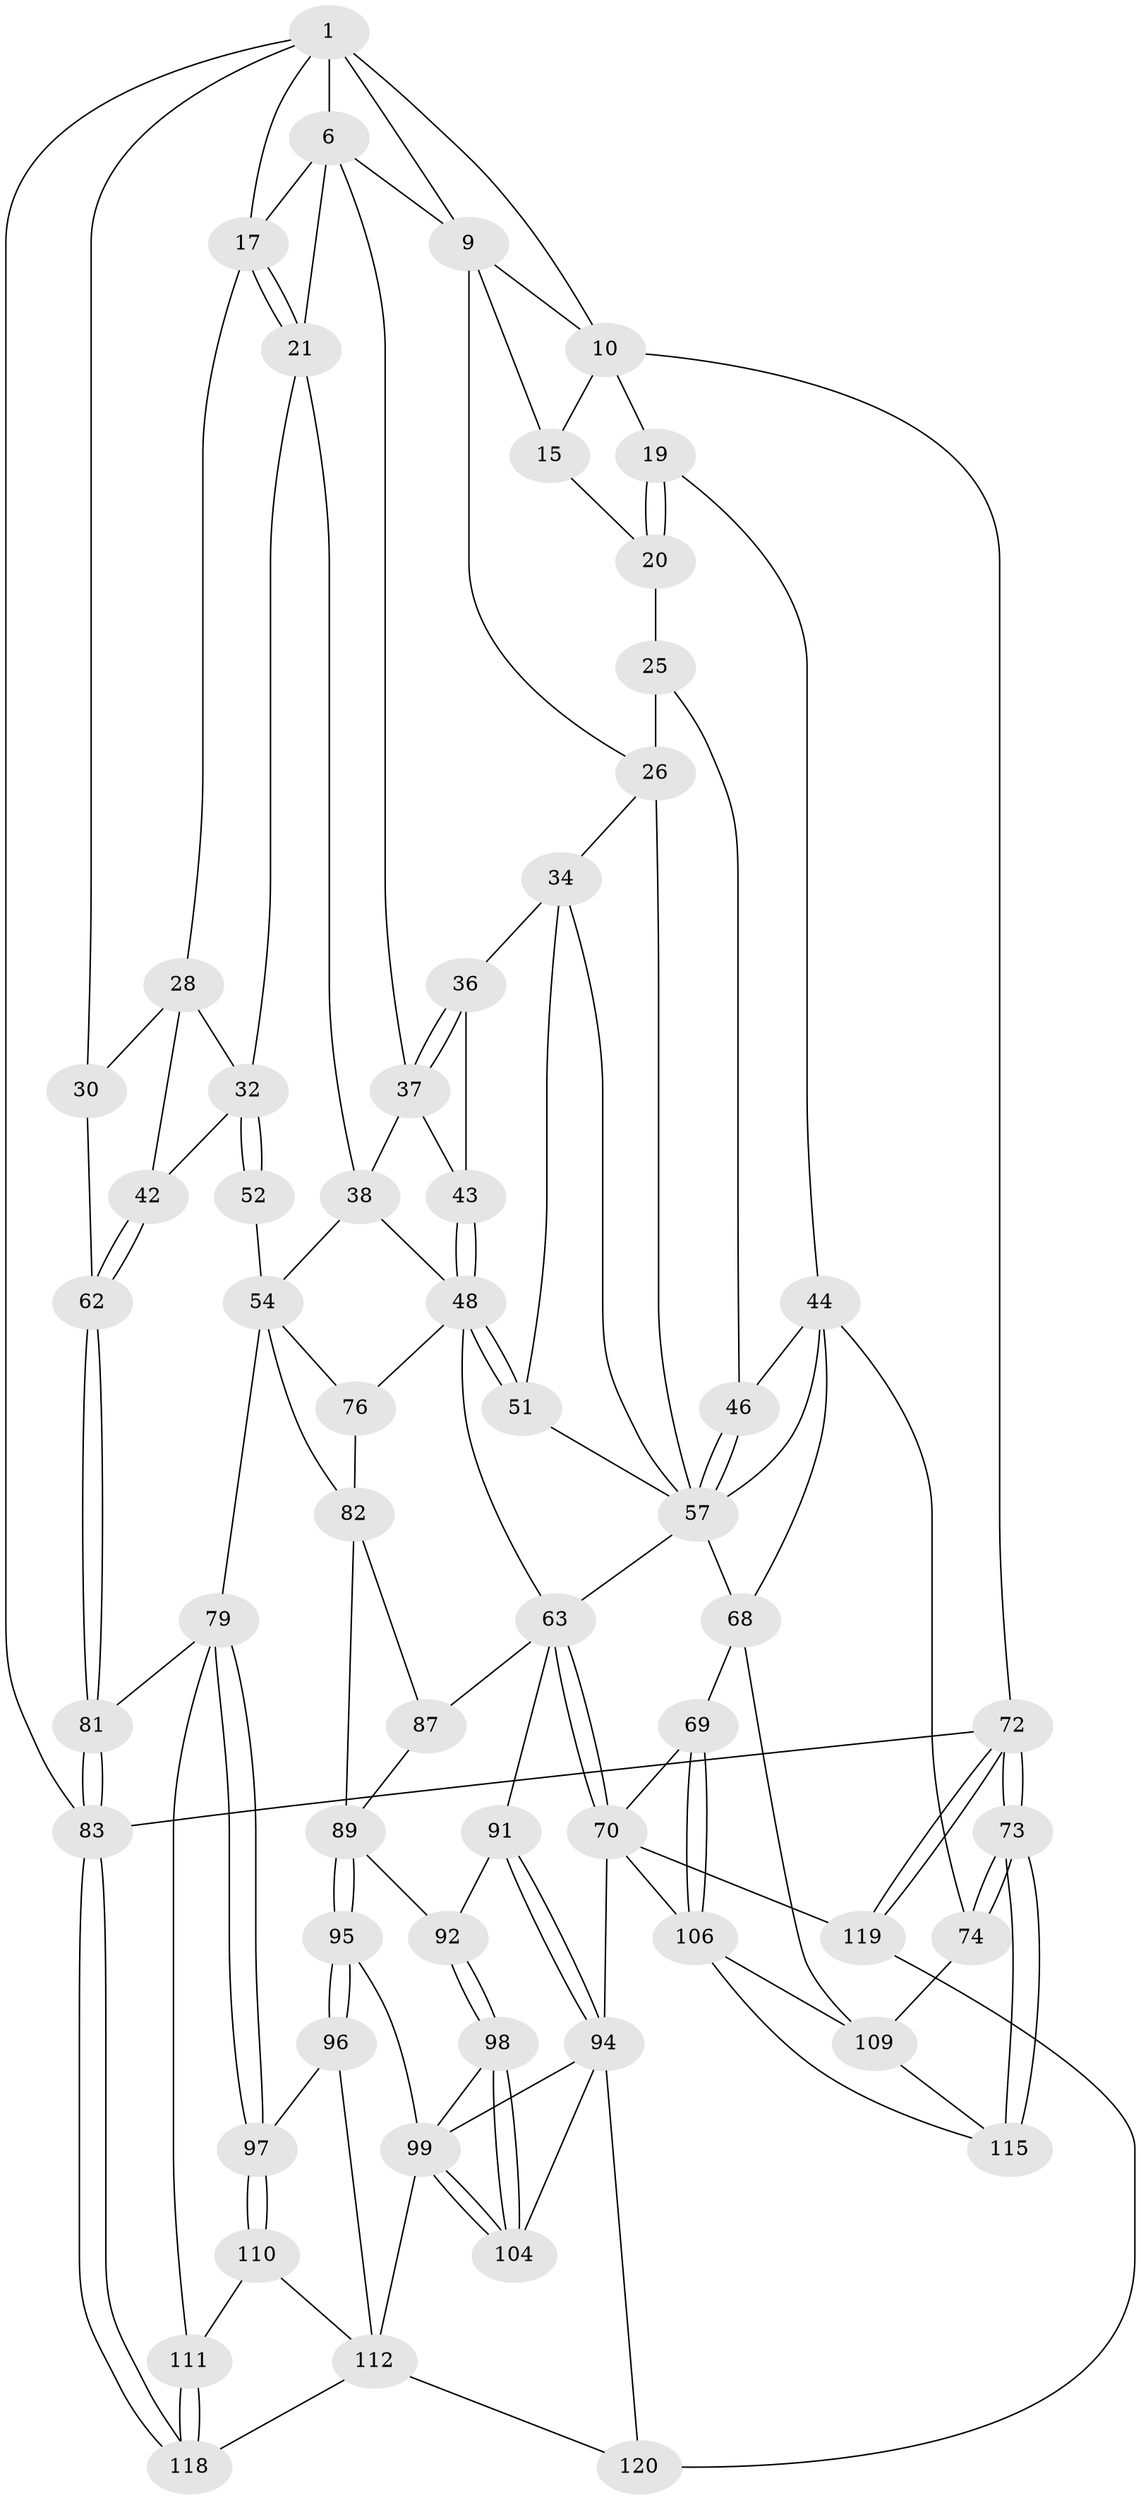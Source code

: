 // original degree distribution, {3: 0.025, 6: 0.2916666666666667, 5: 0.39166666666666666, 4: 0.2916666666666667}
// Generated by graph-tools (version 1.1) at 2025/16/03/09/25 04:16:47]
// undirected, 60 vertices, 138 edges
graph export_dot {
graph [start="1"]
  node [color=gray90,style=filled];
  1 [pos="+0.33633403034838777+0",super="+5+2"];
  6 [pos="+0.375998203368274+0",super="+14+7"];
  9 [pos="+0.5963609260395524+0",super="+13"];
  10 [pos="+1+0",super="+11"];
  15 [pos="+0.8670523158180379+0.02317678841810332"];
  17 [pos="+0.2112388164615717+0.13723765865296347",super="+18"];
  19 [pos="+1+0",super="+40"];
  20 [pos="+0.9445556602171259+0.15421176611986712",super="+24"];
  21 [pos="+0.30533427502718646+0.18815548561555534",super="+23"];
  25 [pos="+0.9212252040808772+0.22404622883483916",super="+47"];
  26 [pos="+0.8122441760901554+0.22952885206690235",super="+56+27"];
  28 [pos="+0.12477350756195771+0.19040240351060533",super="+29"];
  30 [pos="+0+0"];
  32 [pos="+0.28475625516108216+0.248909438788211",super="+33"];
  34 [pos="+0.7399716726795483+0.22598023326315364",super="+35"];
  36 [pos="+0.5639527157332732+0.2778722592107775"];
  37 [pos="+0.4961801073799201+0.1627607638609534",super="+39"];
  38 [pos="+0.4301810263212736+0.2877447228267785",super="+50"];
  42 [pos="+0+0.333341235491849"];
  43 [pos="+0.5372891591063005+0.30405734828128844"];
  44 [pos="+1+0.44656975211148436",super="+45+75"];
  46 [pos="+0.9828142021587442+0.3850100543600259"];
  48 [pos="+0.5293446029799025+0.4102257807737258",super="+49"];
  51 [pos="+0.6176839425640357+0.37473709078182715"];
  52 [pos="+0.29055868347676694+0.2888576001033443",super="+53"];
  54 [pos="+0.37529261454089136+0.4254623917493615",super="+55"];
  57 [pos="+0.929692424680003+0.3760466829157016",super="+58"];
  62 [pos="+0+0.3355111796454614"];
  63 [pos="+0.6050005183486655+0.6118501952740908",super="+64"];
  68 [pos="+0.8254083613162123+0.6291888842794494",super="+88"];
  69 [pos="+0.7820900500718598+0.6710382670580836"];
  70 [pos="+0.6408880410903158+0.658106172742425",super="+93"];
  72 [pos="+1+1"];
  73 [pos="+1+1"];
  74 [pos="+1+1"];
  76 [pos="+0.4747720623324373+0.568275880604377",super="+77"];
  79 [pos="+0.05324986817068962+0.6453990540890446",super="+80"];
  81 [pos="+0+0.6861290638674579"];
  82 [pos="+0.2752376234591681+0.6178283704616069",super="+84"];
  83 [pos="+0+1"];
  87 [pos="+0.4179703991032985+0.6740283298953031"];
  89 [pos="+0.29032863582182117+0.7122185160975556",super="+90"];
  91 [pos="+0.44771902563591726+0.7565354775553387"];
  92 [pos="+0.43768076756925917+0.7578115916424908"];
  94 [pos="+0.5481441957116173+0.802602452638379",super="+102"];
  95 [pos="+0.2625756440616509+0.7713262278695192"];
  96 [pos="+0.22562230413022497+0.7847349761528215"];
  97 [pos="+0.1946958286700778+0.7887073766191309"];
  98 [pos="+0.4032838943941447+0.7838505378459047"];
  99 [pos="+0.38581193868566527+0.7938747570757713",super="+100"];
  104 [pos="+0.43776423955084054+0.8395993001850276"];
  106 [pos="+0.8106966225256355+0.7496953161249311",super="+107"];
  109 [pos="+0.9331886243060468+0.8122557654176451",super="+114"];
  110 [pos="+0.1745030525862055+0.81600140547245"];
  111 [pos="+0.11506365385270405+0.8513837011766847"];
  112 [pos="+0.360585598601755+0.9166282745206232",super="+113"];
  115 [pos="+0.8911053914476476+0.933847859625328"];
  118 [pos="+0+1"];
  119 [pos="+0.6881281323542942+1"];
  120 [pos="+0.5364230007552613+1"];
  1 -- 9;
  1 -- 6 [weight=2];
  1 -- 83;
  1 -- 30;
  1 -- 10;
  1 -- 17;
  6 -- 37;
  6 -- 21 [weight=2];
  6 -- 17;
  6 -- 9;
  9 -- 10;
  9 -- 26;
  9 -- 15;
  10 -- 15;
  10 -- 72;
  10 -- 19;
  15 -- 20;
  17 -- 21;
  17 -- 21;
  17 -- 28;
  19 -- 20 [weight=2];
  19 -- 20;
  19 -- 44;
  20 -- 25;
  21 -- 32;
  21 -- 38;
  25 -- 26 [weight=2];
  25 -- 46;
  26 -- 57;
  26 -- 34;
  28 -- 42;
  28 -- 30;
  28 -- 32;
  30 -- 62;
  32 -- 52 [weight=2];
  32 -- 52;
  32 -- 42;
  34 -- 57;
  34 -- 51;
  34 -- 36;
  36 -- 37;
  36 -- 37;
  36 -- 43;
  37 -- 43;
  37 -- 38;
  38 -- 54;
  38 -- 48;
  42 -- 62;
  42 -- 62;
  43 -- 48;
  43 -- 48;
  44 -- 46;
  44 -- 57;
  44 -- 74;
  44 -- 68;
  46 -- 57;
  46 -- 57;
  48 -- 51;
  48 -- 51;
  48 -- 76;
  48 -- 63;
  51 -- 57;
  52 -- 54 [weight=2];
  54 -- 82;
  54 -- 76;
  54 -- 79;
  57 -- 68;
  57 -- 63;
  62 -- 81;
  62 -- 81;
  63 -- 70;
  63 -- 70;
  63 -- 91;
  63 -- 87;
  68 -- 69;
  68 -- 109;
  69 -- 70;
  69 -- 106;
  69 -- 106;
  70 -- 94;
  70 -- 106;
  70 -- 119;
  72 -- 73;
  72 -- 73;
  72 -- 119;
  72 -- 119;
  72 -- 83;
  73 -- 74;
  73 -- 74;
  73 -- 115;
  73 -- 115;
  74 -- 109;
  76 -- 82;
  79 -- 97;
  79 -- 97;
  79 -- 81;
  79 -- 111;
  81 -- 83;
  81 -- 83;
  82 -- 89;
  82 -- 87;
  83 -- 118;
  83 -- 118;
  87 -- 89;
  89 -- 95;
  89 -- 95;
  89 -- 92;
  91 -- 92;
  91 -- 94;
  91 -- 94;
  92 -- 98;
  92 -- 98;
  94 -- 120;
  94 -- 104;
  94 -- 99;
  95 -- 96;
  95 -- 96;
  95 -- 99;
  96 -- 97;
  96 -- 112;
  97 -- 110;
  97 -- 110;
  98 -- 99;
  98 -- 104;
  98 -- 104;
  99 -- 104;
  99 -- 104;
  99 -- 112 [weight=2];
  106 -- 109;
  106 -- 115;
  109 -- 115;
  110 -- 111;
  110 -- 112;
  111 -- 118;
  111 -- 118;
  112 -- 118;
  112 -- 120;
  119 -- 120;
}
